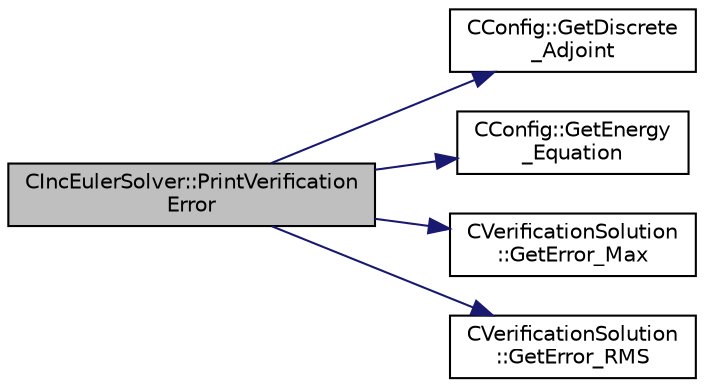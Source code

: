 digraph "CIncEulerSolver::PrintVerificationError"
{
 // LATEX_PDF_SIZE
  edge [fontname="Helvetica",fontsize="10",labelfontname="Helvetica",labelfontsize="10"];
  node [fontname="Helvetica",fontsize="10",shape=record];
  rankdir="LR";
  Node1 [label="CIncEulerSolver::PrintVerification\lError",height=0.2,width=0.4,color="black", fillcolor="grey75", style="filled", fontcolor="black",tooltip="Print verification error to screen."];
  Node1 -> Node2 [color="midnightblue",fontsize="10",style="solid",fontname="Helvetica"];
  Node2 [label="CConfig::GetDiscrete\l_Adjoint",height=0.2,width=0.4,color="black", fillcolor="white", style="filled",URL="$classCConfig.html#ab3928c4e6debcf50dcd0d38985f6980c",tooltip="Get the indicator whether we are solving an discrete adjoint problem."];
  Node1 -> Node3 [color="midnightblue",fontsize="10",style="solid",fontname="Helvetica"];
  Node3 [label="CConfig::GetEnergy\l_Equation",height=0.2,width=0.4,color="black", fillcolor="white", style="filled",URL="$classCConfig.html#a085accf5825cdba0219fc734f4fadb8c",tooltip="Flag for whether to solve the energy equation for incompressible flows."];
  Node1 -> Node4 [color="midnightblue",fontsize="10",style="solid",fontname="Helvetica"];
  Node4 [label="CVerificationSolution\l::GetError_Max",height=0.2,width=0.4,color="black", fillcolor="white", style="filled",URL="$classCVerificationSolution.html#a5fd9a5bb471932e03b72933691af916a",tooltip="Get the global maximum error for verification cases."];
  Node1 -> Node5 [color="midnightblue",fontsize="10",style="solid",fontname="Helvetica"];
  Node5 [label="CVerificationSolution\l::GetError_RMS",height=0.2,width=0.4,color="black", fillcolor="white", style="filled",URL="$classCVerificationSolution.html#a30a14b2a6e848b0fa92b5fbd8ec3a476",tooltip="Get the global RMS error for verification cases."];
}
